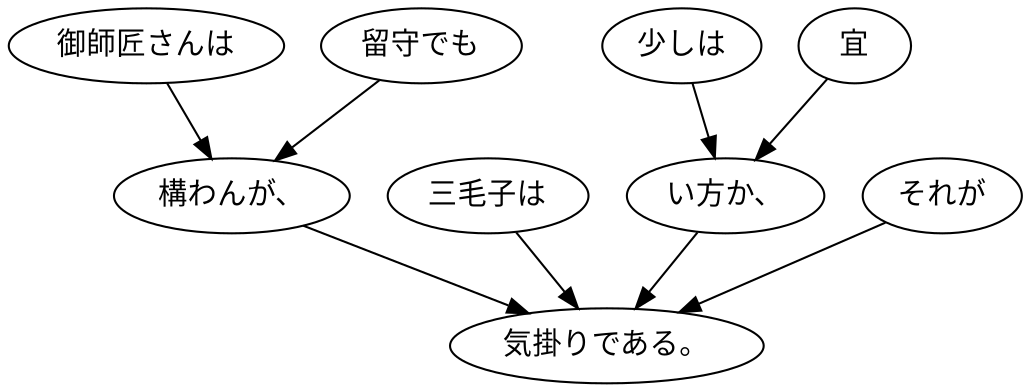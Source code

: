 digraph graph1262 {
	node0 [label="御師匠さんは"];
	node1 [label="留守でも"];
	node2 [label="構わんが、"];
	node3 [label="三毛子は"];
	node4 [label="少しは"];
	node5 [label="宜"];
	node6 [label="い方か、"];
	node7 [label="それが"];
	node8 [label="気掛りである。"];
	node0 -> node2;
	node1 -> node2;
	node2 -> node8;
	node3 -> node8;
	node4 -> node6;
	node5 -> node6;
	node6 -> node8;
	node7 -> node8;
}
